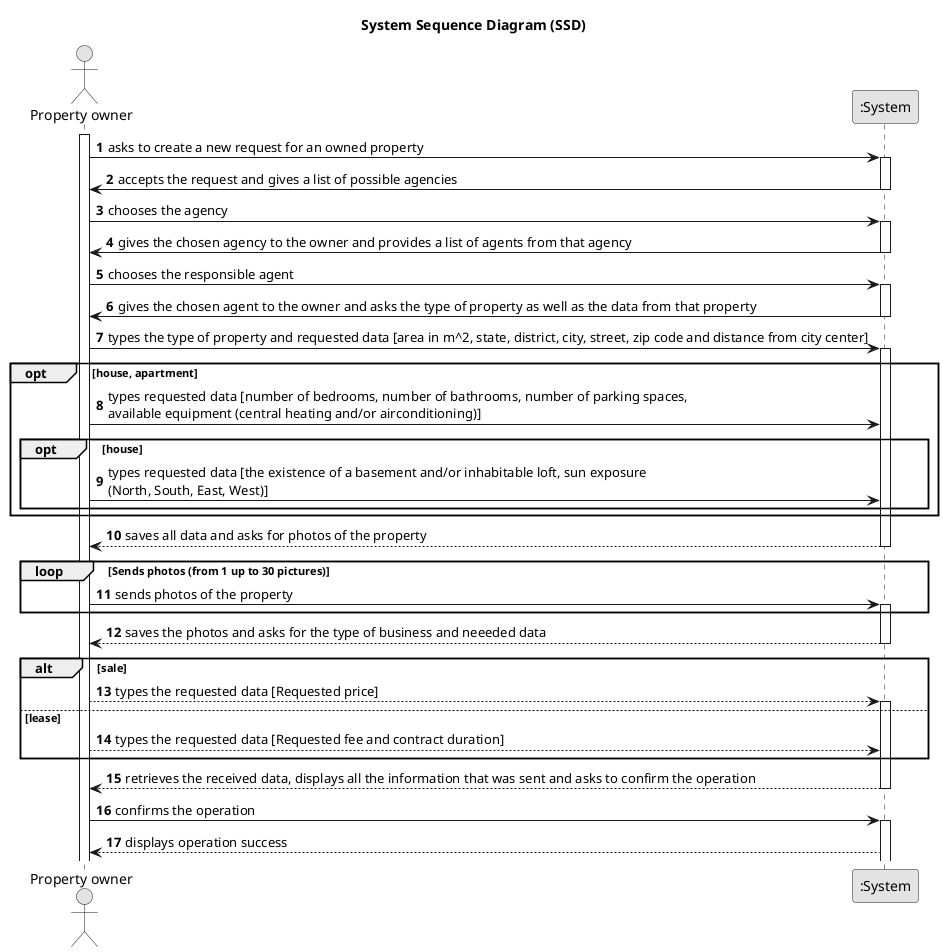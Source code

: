 @startuml
skinparam monochrome true
skinparam packageStyle rectangle
skinparam shadowing false

title System Sequence Diagram (SSD)

autonumber

actor "Property owner" as Owner
participant ":System" as sys

activate Owner


    Owner -> sys : asks to create a new request for an owned property
    activate sys

    sys -> Owner : accepts the request and gives a list of possible agencies
    deactivate sys

    Owner -> sys : chooses the agency
    activate sys

    sys -> Owner : gives the chosen agency to the owner and provides a list of agents from that agency
    deactivate sys

    Owner -> sys : chooses the responsible agent
    activate sys

    sys -> Owner : gives the chosen agent to the owner and asks the type of property as well as the data from that property
    deactivate sys

    Owner -> sys : types the type of property and requested data [area in m^2, state, district, city, street, zip code and distance from city center]
    activate sys

    opt house, apartment
        Owner -> sys : types requested data [number of bedrooms, number of bathrooms, number of parking spaces, \navailable equipment (central heating and/or airconditioning)]
        opt house
            Owner -> sys : types requested data [the existence of a basement and/or inhabitable loft, sun exposure \n(North, South, East, West)]
        end
    end

    sys ---> Owner : saves all data and asks for photos of the property
    deactivate sys

    loop Sends photos (from 1 up to 30 pictures)

        Owner -> sys : sends photos of the property
        activate sys

    end

    sys ---> Owner : saves the photos and asks for the type of business and neeeded data
    deactivate sys

    alt sale
            Owner ---> sys : types the requested data [Requested price]
            activate sys
        
        else lease

            Owner ---> sys : types the requested data [Requested fee and contract duration]

    end

    sys --> Owner : retrieves the received data, displays all the information that was sent and asks to confirm the operation
    deactivate sys

    Owner -> sys : confirms the operation
    activate sys

    sys --> Owner : displays operation success
    
    @enduml